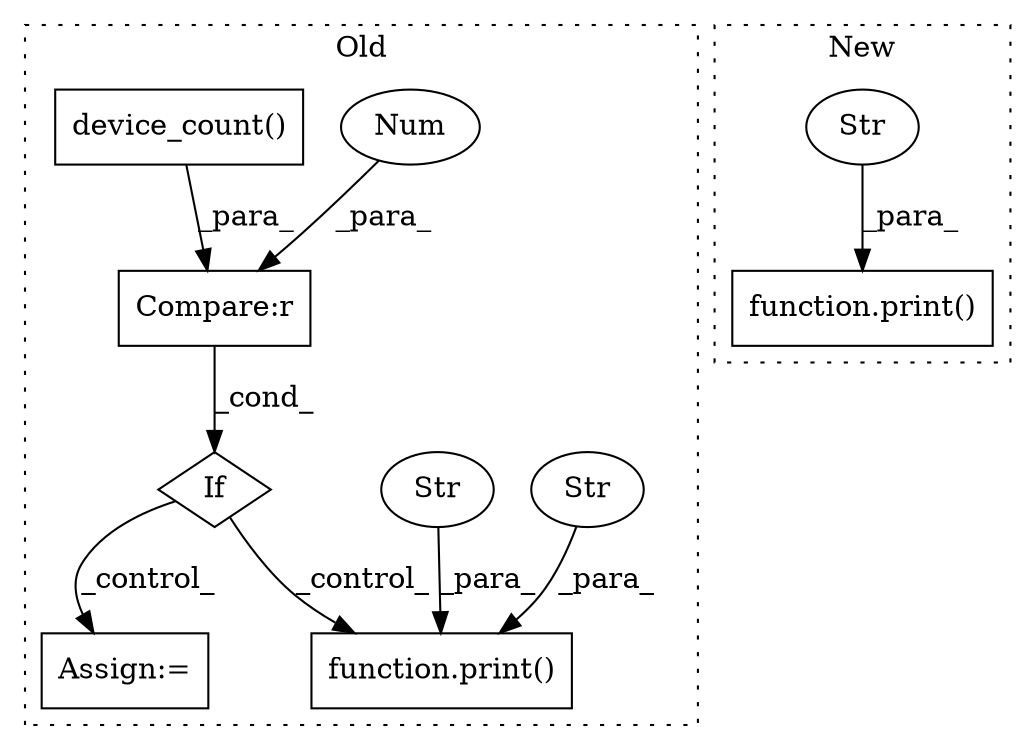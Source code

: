 digraph G {
subgraph cluster0 {
1 [label="function.print()" a="75" s="6312,6365" l="6,1" shape="box"];
3 [label="Str" a="66" s="6318" l="11" shape="ellipse"];
5 [label="If" a="96" s="6272" l="3" shape="diamond"];
6 [label="Compare:r" a="40" s="6275" l="29" shape="box"];
7 [label="Assign:=" a="68" s="6447" l="3" shape="box"];
8 [label="Num" a="76" s="6303" l="1" shape="ellipse"];
9 [label="Str" a="66" s="6358" l="7" shape="ellipse"];
10 [label="device_count()" a="75" s="6275" l="25" shape="box"];
label = "Old";
style="dotted";
}
subgraph cluster1 {
2 [label="function.print()" a="75" s="4988,5024" l="6,1" shape="box"];
4 [label="Str" a="66" s="4994" l="30" shape="ellipse"];
label = "New";
style="dotted";
}
3 -> 1 [label="_para_"];
4 -> 2 [label="_para_"];
5 -> 7 [label="_control_"];
5 -> 1 [label="_control_"];
6 -> 5 [label="_cond_"];
8 -> 6 [label="_para_"];
9 -> 1 [label="_para_"];
10 -> 6 [label="_para_"];
}